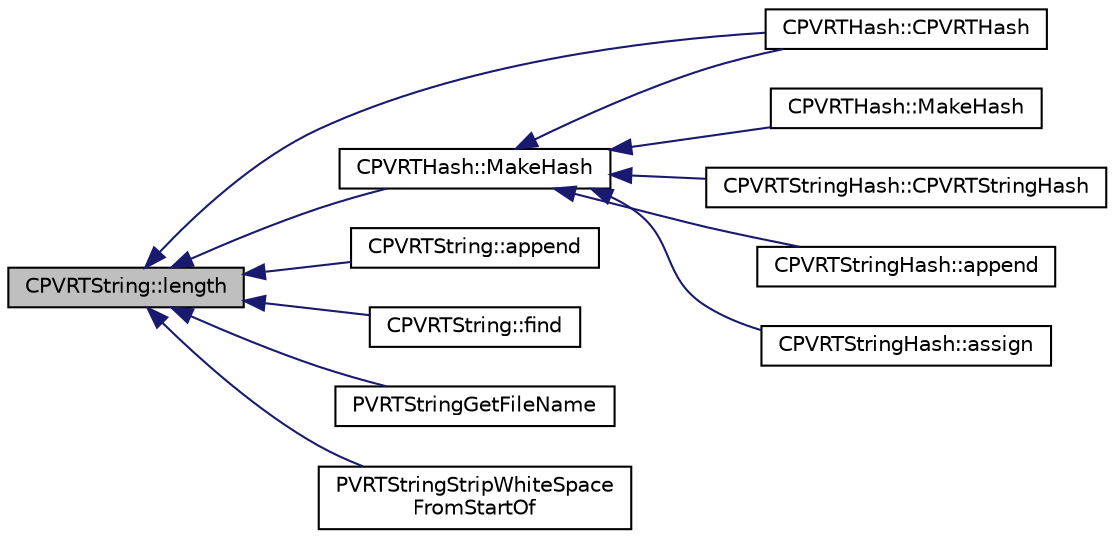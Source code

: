digraph "CPVRTString::length"
{
  edge [fontname="Helvetica",fontsize="10",labelfontname="Helvetica",labelfontsize="10"];
  node [fontname="Helvetica",fontsize="10",shape=record];
  rankdir="LR";
  Node1 [label="CPVRTString::length",height=0.2,width=0.4,color="black", fillcolor="grey75", style="filled", fontcolor="black"];
  Node1 -> Node2 [dir="back",color="midnightblue",fontsize="10",style="solid",fontname="Helvetica"];
  Node2 [label="CPVRTHash::CPVRTHash",height=0.2,width=0.4,color="black", fillcolor="white", style="filled",URL="$class_c_p_v_r_t_hash.html#a133f1cd5ad1f87778c1a9bb9d8a4c2e9",tooltip="Overloaded constructor. "];
  Node1 -> Node3 [dir="back",color="midnightblue",fontsize="10",style="solid",fontname="Helvetica"];
  Node3 [label="CPVRTHash::MakeHash",height=0.2,width=0.4,color="black", fillcolor="white", style="filled",URL="$class_c_p_v_r_t_hash.html#ad95843d27ea7921d472d5a5bd70aaa96",tooltip="Generates a hash from a CPVRTString. "];
  Node3 -> Node2 [dir="back",color="midnightblue",fontsize="10",style="solid",fontname="Helvetica"];
  Node3 -> Node4 [dir="back",color="midnightblue",fontsize="10",style="solid",fontname="Helvetica"];
  Node4 [label="CPVRTHash::MakeHash",height=0.2,width=0.4,color="black", fillcolor="white", style="filled",URL="$class_c_p_v_r_t_hash.html#af6a8592b7b957b57c8b203b100995f8f",tooltip="Generates a hash from a null terminated char array. "];
  Node3 -> Node5 [dir="back",color="midnightblue",fontsize="10",style="solid",fontname="Helvetica"];
  Node5 [label="CPVRTStringHash::CPVRTStringHash",height=0.2,width=0.4,color="black", fillcolor="white", style="filled",URL="$class_c_p_v_r_t_string_hash.html#a6c12861d93ca885e4265169ab34eb67e",tooltip="Constructor. "];
  Node3 -> Node6 [dir="back",color="midnightblue",fontsize="10",style="solid",fontname="Helvetica"];
  Node6 [label="CPVRTStringHash::append",height=0.2,width=0.4,color="black", fillcolor="white", style="filled",URL="$class_c_p_v_r_t_string_hash.html#a25c56754f13473fe2ccb47f108e55785",tooltip="Appends a string. "];
  Node3 -> Node7 [dir="back",color="midnightblue",fontsize="10",style="solid",fontname="Helvetica"];
  Node7 [label="CPVRTStringHash::assign",height=0.2,width=0.4,color="black", fillcolor="white", style="filled",URL="$class_c_p_v_r_t_string_hash.html#a671e3c4178682488d3a88aab856b466b",tooltip="Assigns the string to the string _Ptr. "];
  Node1 -> Node8 [dir="back",color="midnightblue",fontsize="10",style="solid",fontname="Helvetica"];
  Node8 [label="CPVRTString::append",height=0.2,width=0.4,color="black", fillcolor="white", style="filled",URL="$class_c_p_v_r_t_string.html#a43fd07cd63b7ca3cfcb91a2d40d7eb60",tooltip="Appends _Count letters of _Str from _Off in _Str. "];
  Node1 -> Node9 [dir="back",color="midnightblue",fontsize="10",style="solid",fontname="Helvetica"];
  Node9 [label="CPVRTString::find",height=0.2,width=0.4,color="black", fillcolor="white", style="filled",URL="$class_c_p_v_r_t_string.html#a39beb7375cd4ec6ecbb6201ed62722c1",tooltip="Finds a substring within this string. "];
  Node1 -> Node10 [dir="back",color="midnightblue",fontsize="10",style="solid",fontname="Helvetica"];
  Node10 [label="PVRTStringGetFileName",height=0.2,width=0.4,color="black", fillcolor="white", style="filled",URL="$_p_v_r_t_string_8h.html#af6ca1a9324034eadaf026441500edef0"];
  Node1 -> Node11 [dir="back",color="midnightblue",fontsize="10",style="solid",fontname="Helvetica"];
  Node11 [label="PVRTStringStripWhiteSpace\lFromStartOf",height=0.2,width=0.4,color="black", fillcolor="white", style="filled",URL="$_p_v_r_t_string_8h.html#abdc3e4e74fce57433e0bbf235dfb0c0d"];
}
